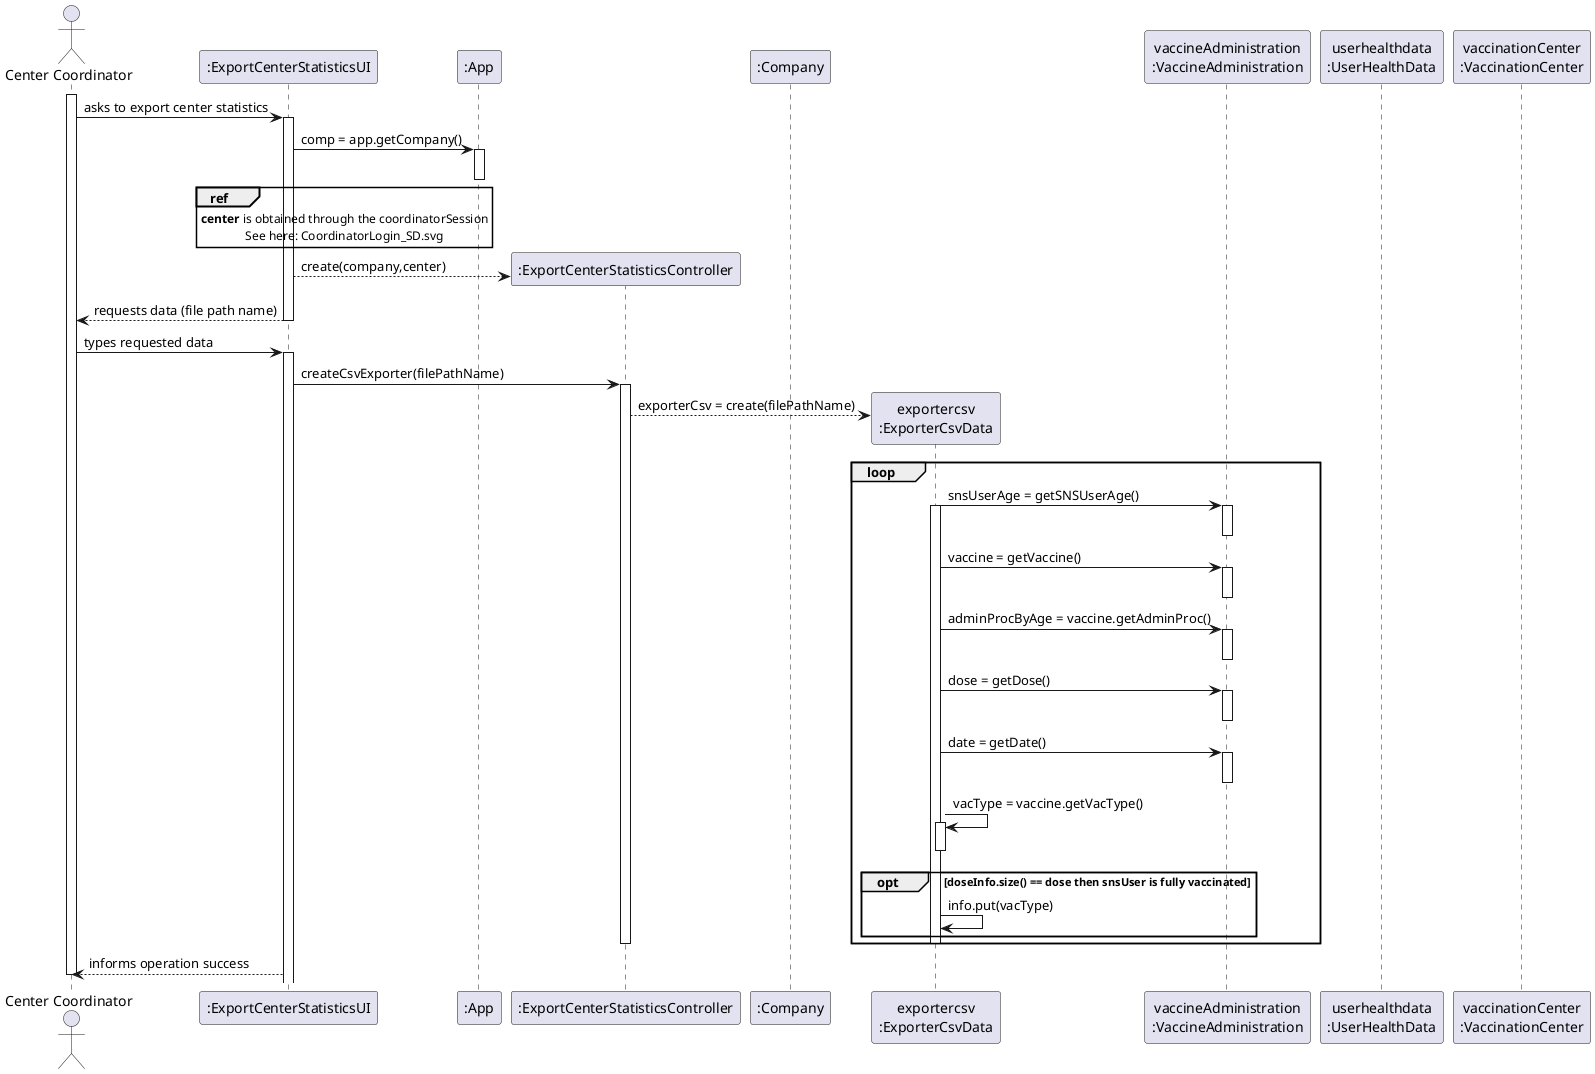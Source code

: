 @startuml US15_SD

actor "Center Coordinator" as COORDINATOR

participant ":ExportCenterStatisticsUI" as UI
participant ":App" as APP
participant ":ExportCenterStatisticsController" as CTRL
participant ":Company" as COMP
participant "exportercsv\n:ExporterCsvData" as EXPORTER
participant "vaccineAdministration\n:VaccineAdministration" as VACADMIN
participant "userhealthdata\n:UserHealthData" as USERDATA
participant "vaccinationCenter\n:VaccinationCenter" as CENTER


activate COORDINATOR
COORDINATOR -> UI : asks to export center statistics
activate UI

UI -> APP : comp = app.getCompany()
activate APP
deactivate APP

ref over UI 
**center** is obtained through the coordinatorSession
See here: CoordinatorLogin_SD.svg
end ref
UI --> CTRL** : create(company,center)

UI --> COORDINATOR : requests data (file path name)
deactivate UI

COORDINATOR -> UI : types requested data
activate UI

UI -> CTRL : createCsvExporter(filePathName)
activate CTRL

CTRL --> EXPORTER** : exporterCsv = create(filePathName)

loop 
EXPORTER -> VACADMIN :  snsUserAge = getSNSUserAge()
activate EXPORTER
activate VACADMIN
deactivate VACADMIN

EXPORTER -> VACADMIN : vaccine = getVaccine()
activate VACADMIN
deactivate VACADMIN

EXPORTER -> VACADMIN : adminProcByAge = vaccine.getAdminProc()
activate VACADMIN
deactivate VACADMIN

EXPORTER -> VACADMIN : dose = getDose()
activate VACADMIN
deactivate VACADMIN

EXPORTER -> VACADMIN : date = getDate()
activate VACADMIN
deactivate VACADMIN

EXPORTER -> EXPORTER : vacType = vaccine.getVacType()
activate EXPORTER
deactivate EXPORTER
 
opt  doseInfo.size() == dose then snsUser is fully vaccinated 
EXPORTER -> EXPORTER : info.put(vacType)
end

deactivate EXPORTER
deactivate CTRL
end

UI --> COORDINATOR : informs operation success

deactivate COORDINATOR 

@enduml
